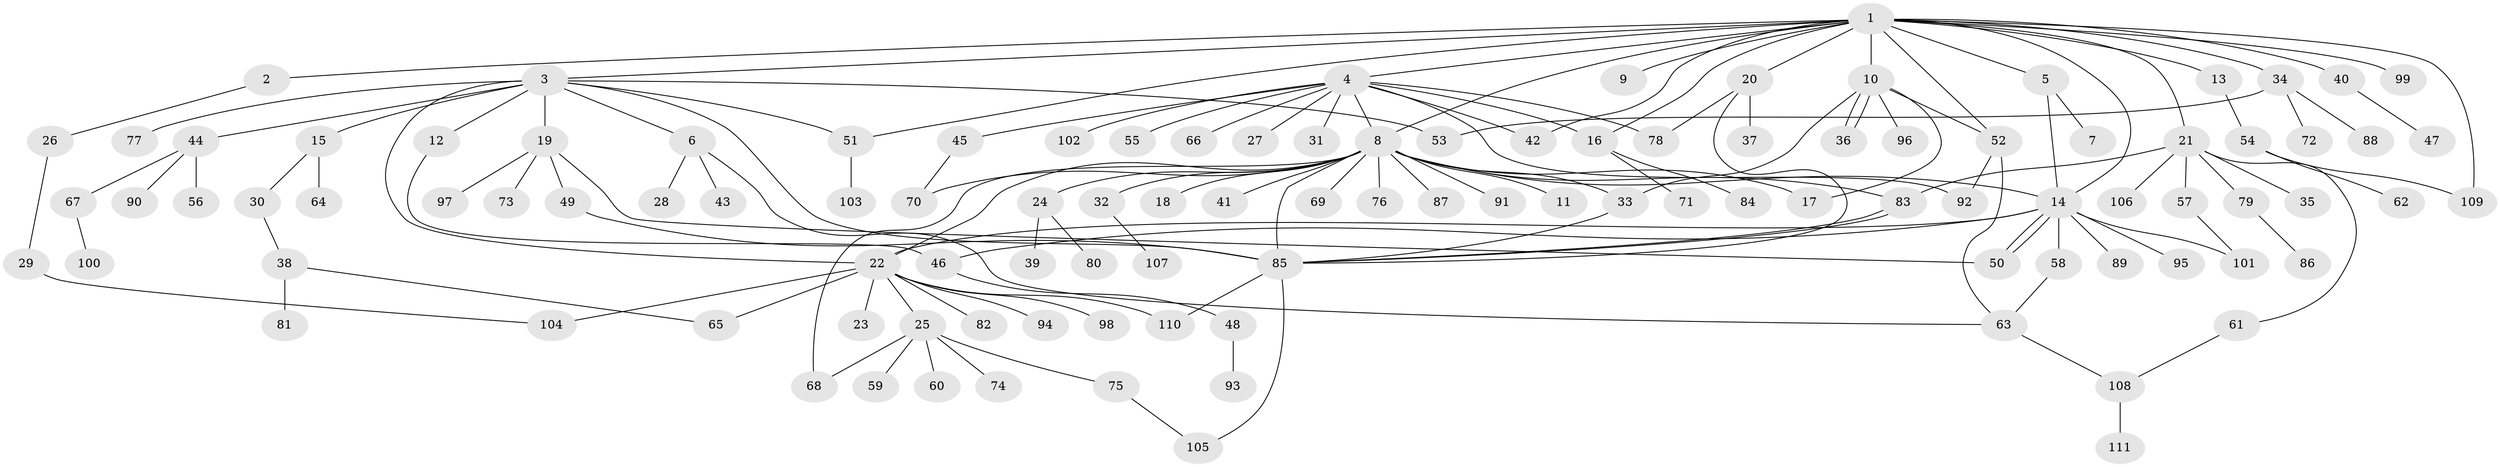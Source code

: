// coarse degree distribution, {22: 0.012195121951219513, 2: 0.2073170731707317, 10: 0.012195121951219513, 11: 0.012195121951219513, 3: 0.0975609756097561, 1: 0.5365853658536586, 19: 0.012195121951219513, 18: 0.012195121951219513, 4: 0.04878048780487805, 5: 0.024390243902439025, 8: 0.024390243902439025}
// Generated by graph-tools (version 1.1) at 2025/52/02/27/25 19:52:00]
// undirected, 111 vertices, 146 edges
graph export_dot {
graph [start="1"]
  node [color=gray90,style=filled];
  1;
  2;
  3;
  4;
  5;
  6;
  7;
  8;
  9;
  10;
  11;
  12;
  13;
  14;
  15;
  16;
  17;
  18;
  19;
  20;
  21;
  22;
  23;
  24;
  25;
  26;
  27;
  28;
  29;
  30;
  31;
  32;
  33;
  34;
  35;
  36;
  37;
  38;
  39;
  40;
  41;
  42;
  43;
  44;
  45;
  46;
  47;
  48;
  49;
  50;
  51;
  52;
  53;
  54;
  55;
  56;
  57;
  58;
  59;
  60;
  61;
  62;
  63;
  64;
  65;
  66;
  67;
  68;
  69;
  70;
  71;
  72;
  73;
  74;
  75;
  76;
  77;
  78;
  79;
  80;
  81;
  82;
  83;
  84;
  85;
  86;
  87;
  88;
  89;
  90;
  91;
  92;
  93;
  94;
  95;
  96;
  97;
  98;
  99;
  100;
  101;
  102;
  103;
  104;
  105;
  106;
  107;
  108;
  109;
  110;
  111;
  1 -- 2;
  1 -- 3;
  1 -- 4;
  1 -- 5;
  1 -- 8;
  1 -- 9;
  1 -- 10;
  1 -- 13;
  1 -- 14;
  1 -- 16;
  1 -- 20;
  1 -- 21;
  1 -- 34;
  1 -- 40;
  1 -- 42;
  1 -- 51;
  1 -- 52;
  1 -- 99;
  1 -- 109;
  2 -- 26;
  3 -- 6;
  3 -- 12;
  3 -- 15;
  3 -- 19;
  3 -- 22;
  3 -- 44;
  3 -- 51;
  3 -- 53;
  3 -- 77;
  3 -- 85;
  4 -- 8;
  4 -- 16;
  4 -- 27;
  4 -- 31;
  4 -- 42;
  4 -- 45;
  4 -- 55;
  4 -- 66;
  4 -- 78;
  4 -- 92;
  4 -- 102;
  5 -- 7;
  5 -- 14;
  6 -- 28;
  6 -- 43;
  6 -- 63;
  8 -- 11;
  8 -- 14;
  8 -- 17;
  8 -- 18;
  8 -- 22;
  8 -- 24;
  8 -- 32;
  8 -- 33;
  8 -- 41;
  8 -- 68;
  8 -- 69;
  8 -- 70;
  8 -- 76;
  8 -- 83;
  8 -- 85;
  8 -- 87;
  8 -- 91;
  10 -- 17;
  10 -- 33;
  10 -- 36;
  10 -- 36;
  10 -- 52;
  10 -- 96;
  12 -- 46;
  13 -- 54;
  14 -- 22;
  14 -- 46;
  14 -- 50;
  14 -- 50;
  14 -- 58;
  14 -- 89;
  14 -- 95;
  14 -- 101;
  15 -- 30;
  15 -- 64;
  16 -- 71;
  16 -- 84;
  19 -- 49;
  19 -- 50;
  19 -- 73;
  19 -- 97;
  20 -- 37;
  20 -- 78;
  20 -- 85;
  21 -- 35;
  21 -- 57;
  21 -- 61;
  21 -- 79;
  21 -- 83;
  21 -- 106;
  22 -- 23;
  22 -- 25;
  22 -- 65;
  22 -- 82;
  22 -- 94;
  22 -- 98;
  22 -- 104;
  22 -- 110;
  24 -- 39;
  24 -- 80;
  25 -- 59;
  25 -- 60;
  25 -- 68;
  25 -- 74;
  25 -- 75;
  26 -- 29;
  29 -- 104;
  30 -- 38;
  32 -- 107;
  33 -- 85;
  34 -- 53;
  34 -- 72;
  34 -- 88;
  38 -- 65;
  38 -- 81;
  40 -- 47;
  44 -- 56;
  44 -- 67;
  44 -- 90;
  45 -- 70;
  46 -- 48;
  48 -- 93;
  49 -- 85;
  51 -- 103;
  52 -- 63;
  52 -- 92;
  54 -- 62;
  54 -- 109;
  57 -- 101;
  58 -- 63;
  61 -- 108;
  63 -- 108;
  67 -- 100;
  75 -- 105;
  79 -- 86;
  83 -- 85;
  83 -- 85;
  85 -- 105;
  85 -- 110;
  108 -- 111;
}
